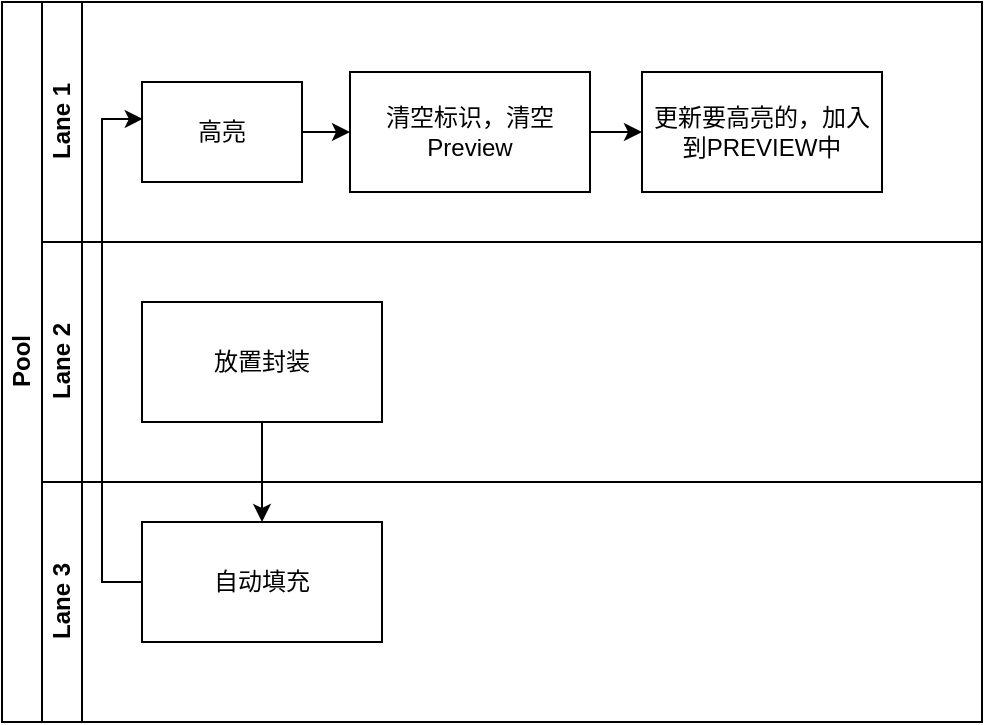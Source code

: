 <mxfile version="22.1.21" type="github">
  <diagram id="prtHgNgQTEPvFCAcTncT" name="Page-1">
    <mxGraphModel dx="929" dy="449" grid="1" gridSize="10" guides="1" tooltips="1" connect="1" arrows="1" fold="1" page="1" pageScale="1" pageWidth="827" pageHeight="1169" math="0" shadow="0">
      <root>
        <mxCell id="0" />
        <mxCell id="1" parent="0" />
        <mxCell id="dNxyNK7c78bLwvsdeMH5-19" value="Pool" style="swimlane;html=1;childLayout=stackLayout;resizeParent=1;resizeParentMax=0;horizontal=0;startSize=20;horizontalStack=0;" parent="1" vertex="1">
          <mxGeometry x="80" y="120" width="490" height="360" as="geometry" />
        </mxCell>
        <mxCell id="dNxyNK7c78bLwvsdeMH5-20" value="Lane 1" style="swimlane;html=1;startSize=20;horizontal=0;" parent="dNxyNK7c78bLwvsdeMH5-19" vertex="1">
          <mxGeometry x="20" width="470" height="120" as="geometry" />
        </mxCell>
        <mxCell id="hHyRbieHzVPzRxpKnxZc-5" style="edgeStyle=orthogonalEdgeStyle;rounded=0;orthogonalLoop=1;jettySize=auto;html=1;exitX=1;exitY=0.5;exitDx=0;exitDy=0;" edge="1" parent="dNxyNK7c78bLwvsdeMH5-20" source="hHyRbieHzVPzRxpKnxZc-2" target="hHyRbieHzVPzRxpKnxZc-3">
          <mxGeometry relative="1" as="geometry" />
        </mxCell>
        <mxCell id="hHyRbieHzVPzRxpKnxZc-2" value="高亮" style="rounded=0;whiteSpace=wrap;html=1;" vertex="1" parent="dNxyNK7c78bLwvsdeMH5-20">
          <mxGeometry x="50" y="40" width="80" height="50" as="geometry" />
        </mxCell>
        <mxCell id="hHyRbieHzVPzRxpKnxZc-6" style="edgeStyle=orthogonalEdgeStyle;rounded=0;orthogonalLoop=1;jettySize=auto;html=1;exitX=1;exitY=0.5;exitDx=0;exitDy=0;" edge="1" parent="dNxyNK7c78bLwvsdeMH5-20" source="hHyRbieHzVPzRxpKnxZc-3" target="hHyRbieHzVPzRxpKnxZc-4">
          <mxGeometry relative="1" as="geometry" />
        </mxCell>
        <mxCell id="hHyRbieHzVPzRxpKnxZc-3" value="清空标识，清空Preview" style="rounded=0;whiteSpace=wrap;html=1;" vertex="1" parent="dNxyNK7c78bLwvsdeMH5-20">
          <mxGeometry x="154" y="35" width="120" height="60" as="geometry" />
        </mxCell>
        <mxCell id="hHyRbieHzVPzRxpKnxZc-4" value="更新要高亮的，加入到PREVIEW中" style="rounded=0;whiteSpace=wrap;html=1;" vertex="1" parent="dNxyNK7c78bLwvsdeMH5-20">
          <mxGeometry x="300" y="35" width="120" height="60" as="geometry" />
        </mxCell>
        <mxCell id="dNxyNK7c78bLwvsdeMH5-21" value="Lane 2" style="swimlane;html=1;startSize=20;horizontal=0;" parent="dNxyNK7c78bLwvsdeMH5-19" vertex="1">
          <mxGeometry x="20" y="120" width="470" height="120" as="geometry" />
        </mxCell>
        <mxCell id="hHyRbieHzVPzRxpKnxZc-7" value="放置封装" style="rounded=0;whiteSpace=wrap;html=1;" vertex="1" parent="dNxyNK7c78bLwvsdeMH5-21">
          <mxGeometry x="50" y="30" width="120" height="60" as="geometry" />
        </mxCell>
        <mxCell id="dNxyNK7c78bLwvsdeMH5-22" value="Lane 3" style="swimlane;html=1;startSize=20;horizontal=0;" parent="dNxyNK7c78bLwvsdeMH5-19" vertex="1">
          <mxGeometry x="20" y="240" width="470" height="120" as="geometry" />
        </mxCell>
        <mxCell id="hHyRbieHzVPzRxpKnxZc-8" value="自动填充" style="rounded=0;whiteSpace=wrap;html=1;" vertex="1" parent="dNxyNK7c78bLwvsdeMH5-22">
          <mxGeometry x="50" y="20" width="120" height="60" as="geometry" />
        </mxCell>
        <mxCell id="hHyRbieHzVPzRxpKnxZc-9" style="edgeStyle=orthogonalEdgeStyle;rounded=0;orthogonalLoop=1;jettySize=auto;html=1;exitX=0.5;exitY=1;exitDx=0;exitDy=0;entryX=0.5;entryY=0;entryDx=0;entryDy=0;" edge="1" parent="dNxyNK7c78bLwvsdeMH5-19" source="hHyRbieHzVPzRxpKnxZc-7" target="hHyRbieHzVPzRxpKnxZc-8">
          <mxGeometry relative="1" as="geometry" />
        </mxCell>
        <mxCell id="hHyRbieHzVPzRxpKnxZc-10" style="edgeStyle=orthogonalEdgeStyle;rounded=0;orthogonalLoop=1;jettySize=auto;html=1;exitX=0;exitY=0.5;exitDx=0;exitDy=0;entryX=0.005;entryY=0.369;entryDx=0;entryDy=0;entryPerimeter=0;" edge="1" parent="dNxyNK7c78bLwvsdeMH5-19" source="hHyRbieHzVPzRxpKnxZc-8" target="hHyRbieHzVPzRxpKnxZc-2">
          <mxGeometry relative="1" as="geometry" />
        </mxCell>
      </root>
    </mxGraphModel>
  </diagram>
</mxfile>
